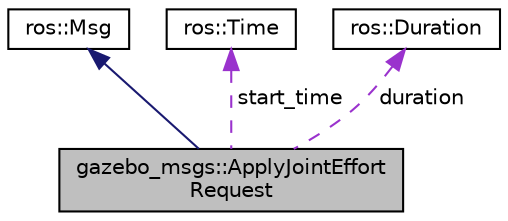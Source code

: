 digraph "gazebo_msgs::ApplyJointEffortRequest"
{
  edge [fontname="Helvetica",fontsize="10",labelfontname="Helvetica",labelfontsize="10"];
  node [fontname="Helvetica",fontsize="10",shape=record];
  Node1 [label="gazebo_msgs::ApplyJointEffort\lRequest",height=0.2,width=0.4,color="black", fillcolor="grey75", style="filled" fontcolor="black"];
  Node2 -> Node1 [dir="back",color="midnightblue",fontsize="10",style="solid",fontname="Helvetica"];
  Node2 [label="ros::Msg",height=0.2,width=0.4,color="black", fillcolor="white", style="filled",URL="$classros_1_1_msg.html"];
  Node3 -> Node1 [dir="back",color="darkorchid3",fontsize="10",style="dashed",label=" start_time" ,fontname="Helvetica"];
  Node3 [label="ros::Time",height=0.2,width=0.4,color="black", fillcolor="white", style="filled",URL="$classros_1_1_time.html"];
  Node4 -> Node1 [dir="back",color="darkorchid3",fontsize="10",style="dashed",label=" duration" ,fontname="Helvetica"];
  Node4 [label="ros::Duration",height=0.2,width=0.4,color="black", fillcolor="white", style="filled",URL="$classros_1_1_duration.html"];
}
